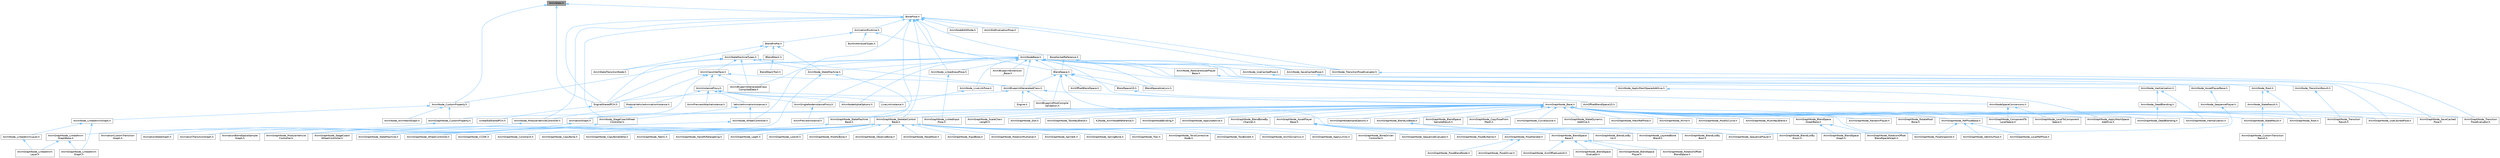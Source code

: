digraph "AnimStats.h"
{
 // INTERACTIVE_SVG=YES
 // LATEX_PDF_SIZE
  bgcolor="transparent";
  edge [fontname=Helvetica,fontsize=10,labelfontname=Helvetica,labelfontsize=10];
  node [fontname=Helvetica,fontsize=10,shape=box,height=0.2,width=0.4];
  Node1 [id="Node000001",label="AnimStats.h",height=0.2,width=0.4,color="gray40", fillcolor="grey60", style="filled", fontcolor="black",tooltip=" "];
  Node1 -> Node2 [id="edge1_Node000001_Node000002",dir="back",color="steelblue1",style="solid",tooltip=" "];
  Node2 [id="Node000002",label="AnimNode_CustomProperty.h",height=0.2,width=0.4,color="grey40", fillcolor="white", style="filled",URL="$d3/ddc/AnimNode__CustomProperty_8h.html",tooltip=" "];
  Node2 -> Node3 [id="edge2_Node000002_Node000003",dir="back",color="steelblue1",style="solid",tooltip=" "];
  Node3 [id="Node000003",label="AnimGraphNode_CustomProperty.h",height=0.2,width=0.4,color="grey40", fillcolor="white", style="filled",URL="$d8/d3f/AnimGraphNode__CustomProperty_8h.html",tooltip=" "];
  Node3 -> Node4 [id="edge3_Node000003_Node000004",dir="back",color="steelblue1",style="solid",tooltip=" "];
  Node4 [id="Node000004",label="AnimGraphNode_LinkedAnim\lGraphBase.h",height=0.2,width=0.4,color="grey40", fillcolor="white", style="filled",URL="$d5/de1/AnimGraphNode__LinkedAnimGraphBase_8h.html",tooltip=" "];
  Node4 -> Node5 [id="edge4_Node000004_Node000005",dir="back",color="steelblue1",style="solid",tooltip=" "];
  Node5 [id="Node000005",label="AnimGraphNode_LinkedAnim\lGraph.h",height=0.2,width=0.4,color="grey40", fillcolor="white", style="filled",URL="$da/dd5/AnimGraphNode__LinkedAnimGraph_8h.html",tooltip=" "];
  Node4 -> Node6 [id="edge5_Node000004_Node000006",dir="back",color="steelblue1",style="solid",tooltip=" "];
  Node6 [id="Node000006",label="AnimGraphNode_LinkedAnim\lLayer.h",height=0.2,width=0.4,color="grey40", fillcolor="white", style="filled",URL="$dc/d51/AnimGraphNode__LinkedAnimLayer_8h.html",tooltip=" "];
  Node2 -> Node7 [id="edge6_Node000002_Node000007",dir="back",color="steelblue1",style="solid",tooltip=" "];
  Node7 [id="Node000007",label="AnimNode_AnimNextGraph.h",height=0.2,width=0.4,color="grey40", fillcolor="white", style="filled",URL="$d5/d20/AnimNode__AnimNextGraph_8h.html",tooltip=" "];
  Node2 -> Node8 [id="edge7_Node000002_Node000008",dir="back",color="steelblue1",style="solid",tooltip=" "];
  Node8 [id="Node000008",label="AnimNode_LinkedAnimGraph.h",height=0.2,width=0.4,color="grey40", fillcolor="white", style="filled",URL="$d8/d5e/AnimNode__LinkedAnimGraph_8h.html",tooltip=" "];
  Node8 -> Node5 [id="edge8_Node000008_Node000005",dir="back",color="steelblue1",style="solid",tooltip=" "];
  Node8 -> Node9 [id="edge9_Node000008_Node000009",dir="back",color="steelblue1",style="solid",tooltip=" "];
  Node9 [id="Node000009",label="AnimNode_LinkedAnimLayer.h",height=0.2,width=0.4,color="grey40", fillcolor="white", style="filled",URL="$da/d11/AnimNode__LinkedAnimLayer_8h.html",tooltip=" "];
  Node9 -> Node6 [id="edge10_Node000009_Node000006",dir="back",color="steelblue1",style="solid",tooltip=" "];
  Node1 -> Node10 [id="edge11_Node000001_Node000010",dir="back",color="steelblue1",style="solid",tooltip=" "];
  Node10 [id="Node000010",label="BonePose.h",height=0.2,width=0.4,color="grey40", fillcolor="white", style="filled",URL="$dd/d83/BonePose_8h.html",tooltip=" "];
  Node10 -> Node11 [id="edge12_Node000010_Node000011",dir="back",color="steelblue1",style="solid",tooltip=" "];
  Node11 [id="Node000011",label="AnimGraphNode_SkeletalControl\lBase.h",height=0.2,width=0.4,color="grey40", fillcolor="white", style="filled",URL="$d9/dff/AnimGraphNode__SkeletalControlBase_8h.html",tooltip=" "];
  Node11 -> Node12 [id="edge13_Node000011_Node000012",dir="back",color="steelblue1",style="solid",tooltip=" "];
  Node12 [id="Node000012",label="AnimGraphNode_AnimDynamics.h",height=0.2,width=0.4,color="grey40", fillcolor="white", style="filled",URL="$da/dc2/AnimGraphNode__AnimDynamics_8h.html",tooltip=" "];
  Node11 -> Node13 [id="edge14_Node000011_Node000013",dir="back",color="steelblue1",style="solid",tooltip=" "];
  Node13 [id="Node000013",label="AnimGraphNode_ApplyLimits.h",height=0.2,width=0.4,color="grey40", fillcolor="white", style="filled",URL="$dc/d36/AnimGraphNode__ApplyLimits_8h.html",tooltip=" "];
  Node11 -> Node14 [id="edge15_Node000011_Node000014",dir="back",color="steelblue1",style="solid",tooltip=" "];
  Node14 [id="Node000014",label="AnimGraphNode_BoneDriven\lController.h",height=0.2,width=0.4,color="grey40", fillcolor="white", style="filled",URL="$df/df3/AnimGraphNode__BoneDrivenController_8h.html",tooltip=" "];
  Node11 -> Node15 [id="edge16_Node000011_Node000015",dir="back",color="steelblue1",style="solid",tooltip=" "];
  Node15 [id="Node000015",label="AnimGraphNode_CCDIK.h",height=0.2,width=0.4,color="grey40", fillcolor="white", style="filled",URL="$df/d0d/AnimGraphNode__CCDIK_8h.html",tooltip=" "];
  Node11 -> Node16 [id="edge17_Node000011_Node000016",dir="back",color="steelblue1",style="solid",tooltip=" "];
  Node16 [id="Node000016",label="AnimGraphNode_Constraint.h",height=0.2,width=0.4,color="grey40", fillcolor="white", style="filled",URL="$d2/d98/AnimGraphNode__Constraint_8h.html",tooltip=" "];
  Node11 -> Node17 [id="edge18_Node000011_Node000017",dir="back",color="steelblue1",style="solid",tooltip=" "];
  Node17 [id="Node000017",label="AnimGraphNode_CopyBone.h",height=0.2,width=0.4,color="grey40", fillcolor="white", style="filled",URL="$dc/de6/AnimGraphNode__CopyBone_8h.html",tooltip=" "];
  Node11 -> Node18 [id="edge19_Node000011_Node000018",dir="back",color="steelblue1",style="solid",tooltip=" "];
  Node18 [id="Node000018",label="AnimGraphNode_CopyBoneDelta.h",height=0.2,width=0.4,color="grey40", fillcolor="white", style="filled",URL="$d8/d60/AnimGraphNode__CopyBoneDelta_8h.html",tooltip=" "];
  Node11 -> Node19 [id="edge20_Node000011_Node000019",dir="back",color="steelblue1",style="solid",tooltip=" "];
  Node19 [id="Node000019",label="AnimGraphNode_Fabrik.h",height=0.2,width=0.4,color="grey40", fillcolor="white", style="filled",URL="$d6/d79/AnimGraphNode__Fabrik_8h.html",tooltip=" "];
  Node11 -> Node20 [id="edge21_Node000011_Node000020",dir="back",color="steelblue1",style="solid",tooltip=" "];
  Node20 [id="Node000020",label="AnimGraphNode_HandIKRetargeting.h",height=0.2,width=0.4,color="grey40", fillcolor="white", style="filled",URL="$dd/dee/AnimGraphNode__HandIKRetargeting_8h.html",tooltip=" "];
  Node11 -> Node21 [id="edge22_Node000011_Node000021",dir="back",color="steelblue1",style="solid",tooltip=" "];
  Node21 [id="Node000021",label="AnimGraphNode_LegIK.h",height=0.2,width=0.4,color="grey40", fillcolor="white", style="filled",URL="$d3/d59/AnimGraphNode__LegIK_8h.html",tooltip=" "];
  Node11 -> Node22 [id="edge23_Node000011_Node000022",dir="back",color="steelblue1",style="solid",tooltip=" "];
  Node22 [id="Node000022",label="AnimGraphNode_LookAt.h",height=0.2,width=0.4,color="grey40", fillcolor="white", style="filled",URL="$dd/de3/AnimGraphNode__LookAt_8h.html",tooltip=" "];
  Node11 -> Node23 [id="edge24_Node000011_Node000023",dir="back",color="steelblue1",style="solid",tooltip=" "];
  Node23 [id="Node000023",label="AnimGraphNode_ModifyBone.h",height=0.2,width=0.4,color="grey40", fillcolor="white", style="filled",URL="$d1/d8e/AnimGraphNode__ModifyBone_8h.html",tooltip=" "];
  Node11 -> Node24 [id="edge25_Node000011_Node000024",dir="back",color="steelblue1",style="solid",tooltip=" "];
  Node24 [id="Node000024",label="AnimGraphNode_ModularVehicle\lController.h",height=0.2,width=0.4,color="grey40", fillcolor="white", style="filled",URL="$d3/d04/AnimGraphNode__ModularVehicleController_8h.html",tooltip=" "];
  Node11 -> Node25 [id="edge26_Node000011_Node000025",dir="back",color="steelblue1",style="solid",tooltip=" "];
  Node25 [id="Node000025",label="AnimGraphNode_ObserveBone.h",height=0.2,width=0.4,color="grey40", fillcolor="white", style="filled",URL="$d0/dcc/AnimGraphNode__ObserveBone_8h.html",tooltip=" "];
  Node11 -> Node26 [id="edge27_Node000011_Node000026",dir="back",color="steelblue1",style="solid",tooltip=" "];
  Node26 [id="Node000026",label="AnimGraphNode_ResetRoot.h",height=0.2,width=0.4,color="grey40", fillcolor="white", style="filled",URL="$dd/da9/AnimGraphNode__ResetRoot_8h.html",tooltip=" "];
  Node11 -> Node27 [id="edge28_Node000011_Node000027",dir="back",color="steelblue1",style="solid",tooltip=" "];
  Node27 [id="Node000027",label="AnimGraphNode_RigidBody.h",height=0.2,width=0.4,color="grey40", fillcolor="white", style="filled",URL="$d0/d05/AnimGraphNode__RigidBody_8h.html",tooltip=" "];
  Node11 -> Node28 [id="edge29_Node000011_Node000028",dir="back",color="steelblue1",style="solid",tooltip=" "];
  Node28 [id="Node000028",label="AnimGraphNode_RotationMultiplier.h",height=0.2,width=0.4,color="grey40", fillcolor="white", style="filled",URL="$d6/d16/AnimGraphNode__RotationMultiplier_8h.html",tooltip=" "];
  Node11 -> Node29 [id="edge30_Node000011_Node000029",dir="back",color="steelblue1",style="solid",tooltip=" "];
  Node29 [id="Node000029",label="AnimGraphNode_SplineIK.h",height=0.2,width=0.4,color="grey40", fillcolor="white", style="filled",URL="$d0/d7e/AnimGraphNode__SplineIK_8h.html",tooltip=" "];
  Node11 -> Node30 [id="edge31_Node000011_Node000030",dir="back",color="steelblue1",style="solid",tooltip=" "];
  Node30 [id="Node000030",label="AnimGraphNode_SpringBone.h",height=0.2,width=0.4,color="grey40", fillcolor="white", style="filled",URL="$dc/d38/AnimGraphNode__SpringBone_8h.html",tooltip=" "];
  Node11 -> Node31 [id="edge32_Node000011_Node000031",dir="back",color="steelblue1",style="solid",tooltip=" "];
  Node31 [id="Node000031",label="AnimGraphNode_StageCoach\lWheelController.h",height=0.2,width=0.4,color="grey40", fillcolor="white", style="filled",URL="$d6/dbe/AnimGraphNode__StageCoachWheelController_8h.html",tooltip=" "];
  Node11 -> Node32 [id="edge33_Node000011_Node000032",dir="back",color="steelblue1",style="solid",tooltip=" "];
  Node32 [id="Node000032",label="AnimGraphNode_Trail.h",height=0.2,width=0.4,color="grey40", fillcolor="white", style="filled",URL="$d4/d5a/AnimGraphNode__Trail_8h.html",tooltip=" "];
  Node11 -> Node33 [id="edge34_Node000011_Node000033",dir="back",color="steelblue1",style="solid",tooltip=" "];
  Node33 [id="Node000033",label="AnimGraphNode_TwistCorrective\lNode.h",height=0.2,width=0.4,color="grey40", fillcolor="white", style="filled",URL="$de/d7f/AnimGraphNode__TwistCorrectiveNode_8h.html",tooltip=" "];
  Node11 -> Node34 [id="edge35_Node000011_Node000034",dir="back",color="steelblue1",style="solid",tooltip=" "];
  Node34 [id="Node000034",label="AnimGraphNode_TwoBoneIK.h",height=0.2,width=0.4,color="grey40", fillcolor="white", style="filled",URL="$d1/dc2/AnimGraphNode__TwoBoneIK_8h.html",tooltip=" "];
  Node11 -> Node35 [id="edge36_Node000011_Node000035",dir="back",color="steelblue1",style="solid",tooltip=" "];
  Node35 [id="Node000035",label="AnimGraphNode_WheelController.h",height=0.2,width=0.4,color="grey40", fillcolor="white", style="filled",URL="$df/de4/AnimGraphNode__WheelController_8h.html",tooltip=" "];
  Node10 -> Node36 [id="edge37_Node000010_Node000036",dir="back",color="steelblue1",style="solid",tooltip=" "];
  Node36 [id="Node000036",label="AnimNodeBase.h",height=0.2,width=0.4,color="grey40", fillcolor="white", style="filled",URL="$d9/dce/AnimNodeBase_8h.html",tooltip=" "];
  Node36 -> Node37 [id="edge38_Node000036_Node000037",dir="back",color="steelblue1",style="solid",tooltip=" "];
  Node37 [id="Node000037",label="AnimBlueprintExtension\l_Base.h",height=0.2,width=0.4,color="grey40", fillcolor="white", style="filled",URL="$d1/d73/AnimBlueprintExtension__Base_8h.html",tooltip=" "];
  Node36 -> Node38 [id="edge39_Node000036_Node000038",dir="back",color="steelblue1",style="solid",tooltip=" "];
  Node38 [id="Node000038",label="AnimBlueprintGeneratedClass.h",height=0.2,width=0.4,color="grey40", fillcolor="white", style="filled",URL="$dc/d81/AnimBlueprintGeneratedClass_8h.html",tooltip=" "];
  Node38 -> Node39 [id="edge40_Node000038_Node000039",dir="back",color="steelblue1",style="solid",tooltip=" "];
  Node39 [id="Node000039",label="AnimBlueprintPostCompile\lValidation.h",height=0.2,width=0.4,color="grey40", fillcolor="white", style="filled",URL="$de/d1b/AnimBlueprintPostCompileValidation_8h.html",tooltip=" "];
  Node38 -> Node40 [id="edge41_Node000038_Node000040",dir="back",color="steelblue1",style="solid",tooltip=" "];
  Node40 [id="Node000040",label="AnimGraphNode_Base.h",height=0.2,width=0.4,color="grey40", fillcolor="white", style="filled",URL="$d0/dfb/AnimGraphNode__Base_8h.html",tooltip=" "];
  Node40 -> Node41 [id="edge42_Node000040_Node000041",dir="back",color="steelblue1",style="solid",tooltip=" "];
  Node41 [id="Node000041",label="AnimGraphNodeAlphaOptions.h",height=0.2,width=0.4,color="grey40", fillcolor="white", style="filled",URL="$d6/df6/AnimGraphNodeAlphaOptions_8h.html",tooltip=" "];
  Node40 -> Node42 [id="edge43_Node000040_Node000042",dir="back",color="steelblue1",style="solid",tooltip=" "];
  Node42 [id="Node000042",label="AnimGraphNodeBinding.h",height=0.2,width=0.4,color="grey40", fillcolor="white", style="filled",URL="$d6/d3b/AnimGraphNodeBinding_8h.html",tooltip=" "];
  Node40 -> Node43 [id="edge44_Node000040_Node000043",dir="back",color="steelblue1",style="solid",tooltip=" "];
  Node43 [id="Node000043",label="AnimGraphNode_ApplyAdditive.h",height=0.2,width=0.4,color="grey40", fillcolor="white", style="filled",URL="$da/d67/AnimGraphNode__ApplyAdditive_8h.html",tooltip=" "];
  Node40 -> Node44 [id="edge45_Node000040_Node000044",dir="back",color="steelblue1",style="solid",tooltip=" "];
  Node44 [id="Node000044",label="AnimGraphNode_ApplyMeshSpace\lAdditive.h",height=0.2,width=0.4,color="grey40", fillcolor="white", style="filled",URL="$dd/dc4/AnimGraphNode__ApplyMeshSpaceAdditive_8h.html",tooltip=" "];
  Node40 -> Node45 [id="edge46_Node000040_Node000045",dir="back",color="steelblue1",style="solid",tooltip=" "];
  Node45 [id="Node000045",label="AnimGraphNode_AssetPlayer\lBase.h",height=0.2,width=0.4,color="grey40", fillcolor="white", style="filled",URL="$d1/d4f/AnimGraphNode__AssetPlayerBase_8h.html",tooltip=" "];
  Node45 -> Node46 [id="edge47_Node000045_Node000046",dir="back",color="steelblue1",style="solid",tooltip=" "];
  Node46 [id="Node000046",label="AnimGraphNode_BlendSpace\lBase.h",height=0.2,width=0.4,color="grey40", fillcolor="white", style="filled",URL="$d7/d6d/AnimGraphNode__BlendSpaceBase_8h.html",tooltip=" "];
  Node46 -> Node47 [id="edge48_Node000046_Node000047",dir="back",color="steelblue1",style="solid",tooltip=" "];
  Node47 [id="Node000047",label="AnimGraphNode_AimOffsetLookAt.h",height=0.2,width=0.4,color="grey40", fillcolor="white", style="filled",URL="$d2/daa/AnimGraphNode__AimOffsetLookAt_8h.html",tooltip=" "];
  Node46 -> Node48 [id="edge49_Node000046_Node000048",dir="back",color="steelblue1",style="solid",tooltip=" "];
  Node48 [id="Node000048",label="AnimGraphNode_BlendSpace\lEvaluator.h",height=0.2,width=0.4,color="grey40", fillcolor="white", style="filled",URL="$d0/d5d/AnimGraphNode__BlendSpaceEvaluator_8h.html",tooltip=" "];
  Node46 -> Node49 [id="edge50_Node000046_Node000049",dir="back",color="steelblue1",style="solid",tooltip=" "];
  Node49 [id="Node000049",label="AnimGraphNode_BlendSpace\lPlayer.h",height=0.2,width=0.4,color="grey40", fillcolor="white", style="filled",URL="$d2/d22/AnimGraphNode__BlendSpacePlayer_8h.html",tooltip=" "];
  Node46 -> Node50 [id="edge51_Node000046_Node000050",dir="back",color="steelblue1",style="solid",tooltip=" "];
  Node50 [id="Node000050",label="AnimGraphNode_RotationOffset\lBlendSpace.h",height=0.2,width=0.4,color="grey40", fillcolor="white", style="filled",URL="$dc/dd5/AnimGraphNode__RotationOffsetBlendSpace_8h.html",tooltip=" "];
  Node45 -> Node51 [id="edge52_Node000045_Node000051",dir="back",color="steelblue1",style="solid",tooltip=" "];
  Node51 [id="Node000051",label="AnimGraphNode_PoseByName.h",height=0.2,width=0.4,color="grey40", fillcolor="white", style="filled",URL="$d7/d02/AnimGraphNode__PoseByName_8h.html",tooltip=" "];
  Node45 -> Node52 [id="edge53_Node000045_Node000052",dir="back",color="steelblue1",style="solid",tooltip=" "];
  Node52 [id="Node000052",label="AnimGraphNode_PoseHandler.h",height=0.2,width=0.4,color="grey40", fillcolor="white", style="filled",URL="$df/dfb/AnimGraphNode__PoseHandler_8h.html",tooltip=" "];
  Node52 -> Node53 [id="edge54_Node000052_Node000053",dir="back",color="steelblue1",style="solid",tooltip=" "];
  Node53 [id="Node000053",label="AnimGraphNode_PoseBlendNode.h",height=0.2,width=0.4,color="grey40", fillcolor="white", style="filled",URL="$de/d70/AnimGraphNode__PoseBlendNode_8h.html",tooltip=" "];
  Node52 -> Node54 [id="edge55_Node000052_Node000054",dir="back",color="steelblue1",style="solid",tooltip=" "];
  Node54 [id="Node000054",label="AnimGraphNode_PoseDriver.h",height=0.2,width=0.4,color="grey40", fillcolor="white", style="filled",URL="$d7/d7d/AnimGraphNode__PoseDriver_8h.html",tooltip=" "];
  Node45 -> Node55 [id="edge56_Node000045_Node000055",dir="back",color="steelblue1",style="solid",tooltip=" "];
  Node55 [id="Node000055",label="AnimGraphNode_SequenceEvaluator.h",height=0.2,width=0.4,color="grey40", fillcolor="white", style="filled",URL="$d1/d1c/AnimGraphNode__SequenceEvaluator_8h.html",tooltip=" "];
  Node45 -> Node56 [id="edge57_Node000045_Node000056",dir="back",color="steelblue1",style="solid",tooltip=" "];
  Node56 [id="Node000056",label="AnimGraphNode_SequencePlayer.h",height=0.2,width=0.4,color="grey40", fillcolor="white", style="filled",URL="$d2/d91/AnimGraphNode__SequencePlayer_8h.html",tooltip=" "];
  Node40 -> Node57 [id="edge58_Node000040_Node000057",dir="back",color="steelblue1",style="solid",tooltip=" "];
  Node57 [id="Node000057",label="AnimGraphNode_BlendBoneBy\lChannel.h",height=0.2,width=0.4,color="grey40", fillcolor="white", style="filled",URL="$de/da9/AnimGraphNode__BlendBoneByChannel_8h.html",tooltip=" "];
  Node40 -> Node58 [id="edge59_Node000040_Node000058",dir="back",color="steelblue1",style="solid",tooltip=" "];
  Node58 [id="Node000058",label="AnimGraphNode_BlendListBase.h",height=0.2,width=0.4,color="grey40", fillcolor="white", style="filled",URL="$d7/d20/AnimGraphNode__BlendListBase_8h.html",tooltip=" "];
  Node58 -> Node59 [id="edge60_Node000058_Node000059",dir="back",color="steelblue1",style="solid",tooltip=" "];
  Node59 [id="Node000059",label="AnimGraphNode_BlendListBy\lBool.h",height=0.2,width=0.4,color="grey40", fillcolor="white", style="filled",URL="$d9/d9d/AnimGraphNode__BlendListByBool_8h.html",tooltip=" "];
  Node58 -> Node60 [id="edge61_Node000058_Node000060",dir="back",color="steelblue1",style="solid",tooltip=" "];
  Node60 [id="Node000060",label="AnimGraphNode_BlendListBy\lEnum.h",height=0.2,width=0.4,color="grey40", fillcolor="white", style="filled",URL="$de/d60/AnimGraphNode__BlendListByEnum_8h.html",tooltip=" "];
  Node58 -> Node61 [id="edge62_Node000058_Node000061",dir="back",color="steelblue1",style="solid",tooltip=" "];
  Node61 [id="Node000061",label="AnimGraphNode_BlendListBy\lInt.h",height=0.2,width=0.4,color="grey40", fillcolor="white", style="filled",URL="$dc/df2/AnimGraphNode__BlendListByInt_8h.html",tooltip=" "];
  Node58 -> Node62 [id="edge63_Node000058_Node000062",dir="back",color="steelblue1",style="solid",tooltip=" "];
  Node62 [id="Node000062",label="AnimGraphNode_LayeredBone\lBlend.h",height=0.2,width=0.4,color="grey40", fillcolor="white", style="filled",URL="$d2/d01/AnimGraphNode__LayeredBoneBlend_8h.html",tooltip=" "];
  Node40 -> Node63 [id="edge64_Node000040_Node000063",dir="back",color="steelblue1",style="solid",tooltip=" "];
  Node63 [id="Node000063",label="AnimGraphNode_BlendSpace\lGraphBase.h",height=0.2,width=0.4,color="grey40", fillcolor="white", style="filled",URL="$d6/d44/AnimGraphNode__BlendSpaceGraphBase_8h.html",tooltip=" "];
  Node63 -> Node64 [id="edge65_Node000063_Node000064",dir="back",color="steelblue1",style="solid",tooltip=" "];
  Node64 [id="Node000064",label="AnimGraphNode_BlendSpace\lGraph.h",height=0.2,width=0.4,color="grey40", fillcolor="white", style="filled",URL="$d7/d81/AnimGraphNode__BlendSpaceGraph_8h.html",tooltip=" "];
  Node63 -> Node65 [id="edge66_Node000063_Node000065",dir="back",color="steelblue1",style="solid",tooltip=" "];
  Node65 [id="Node000065",label="AnimGraphNode_RotationOffset\lBlendSpaceGraph.h",height=0.2,width=0.4,color="grey40", fillcolor="white", style="filled",URL="$d0/d4c/AnimGraphNode__RotationOffsetBlendSpaceGraph_8h.html",tooltip=" "];
  Node40 -> Node66 [id="edge67_Node000040_Node000066",dir="back",color="steelblue1",style="solid",tooltip=" "];
  Node66 [id="Node000066",label="AnimGraphNode_BlendSpace\lSampleResult.h",height=0.2,width=0.4,color="grey40", fillcolor="white", style="filled",URL="$de/df8/AnimGraphNode__BlendSpaceSampleResult_8h.html",tooltip=" "];
  Node40 -> Node67 [id="edge68_Node000040_Node000067",dir="back",color="steelblue1",style="solid",tooltip=" "];
  Node67 [id="Node000067",label="AnimGraphNode_ComponentTo\lLocalSpace.h",height=0.2,width=0.4,color="grey40", fillcolor="white", style="filled",URL="$d1/d3f/AnimGraphNode__ComponentToLocalSpace_8h.html",tooltip=" "];
  Node40 -> Node68 [id="edge69_Node000040_Node000068",dir="back",color="steelblue1",style="solid",tooltip=" "];
  Node68 [id="Node000068",label="AnimGraphNode_CopyPoseFrom\lMesh.h",height=0.2,width=0.4,color="grey40", fillcolor="white", style="filled",URL="$d6/d71/AnimGraphNode__CopyPoseFromMesh_8h.html",tooltip=" "];
  Node40 -> Node69 [id="edge70_Node000040_Node000069",dir="back",color="steelblue1",style="solid",tooltip=" "];
  Node69 [id="Node000069",label="AnimGraphNode_CurveSource.h",height=0.2,width=0.4,color="grey40", fillcolor="white", style="filled",URL="$dc/de5/AnimGraphNode__CurveSource_8h.html",tooltip=" "];
  Node40 -> Node3 [id="edge71_Node000040_Node000003",dir="back",color="steelblue1",style="solid",tooltip=" "];
  Node40 -> Node70 [id="edge72_Node000040_Node000070",dir="back",color="steelblue1",style="solid",tooltip=" "];
  Node70 [id="Node000070",label="AnimGraphNode_DeadBlending.h",height=0.2,width=0.4,color="grey40", fillcolor="white", style="filled",URL="$d8/d73/AnimGraphNode__DeadBlending_8h.html",tooltip=" "];
  Node40 -> Node71 [id="edge73_Node000040_Node000071",dir="back",color="steelblue1",style="solid",tooltip=" "];
  Node71 [id="Node000071",label="AnimGraphNode_Inertialization.h",height=0.2,width=0.4,color="grey40", fillcolor="white", style="filled",URL="$d7/d66/AnimGraphNode__Inertialization_8h.html",tooltip=" "];
  Node40 -> Node72 [id="edge74_Node000040_Node000072",dir="back",color="steelblue1",style="solid",tooltip=" "];
  Node72 [id="Node000072",label="AnimGraphNode_LinkedInput\lPose.h",height=0.2,width=0.4,color="grey40", fillcolor="white", style="filled",URL="$d7/d8c/AnimGraphNode__LinkedInputPose_8h.html",tooltip=" "];
  Node40 -> Node73 [id="edge75_Node000040_Node000073",dir="back",color="steelblue1",style="solid",tooltip=" "];
  Node73 [id="Node000073",label="AnimGraphNode_LocalToComponent\lSpace.h",height=0.2,width=0.4,color="grey40", fillcolor="white", style="filled",URL="$d6/d01/AnimGraphNode__LocalToComponentSpace_8h.html",tooltip=" "];
  Node40 -> Node74 [id="edge76_Node000040_Node000074",dir="back",color="steelblue1",style="solid",tooltip=" "];
  Node74 [id="Node000074",label="AnimGraphNode_MakeDynamic\lAdditive.h",height=0.2,width=0.4,color="grey40", fillcolor="white", style="filled",URL="$d4/dc9/AnimGraphNode__MakeDynamicAdditive_8h.html",tooltip=" "];
  Node40 -> Node75 [id="edge77_Node000040_Node000075",dir="back",color="steelblue1",style="solid",tooltip=" "];
  Node75 [id="Node000075",label="AnimGraphNode_MeshRefPose.h",height=0.2,width=0.4,color="grey40", fillcolor="white", style="filled",URL="$d3/d58/AnimGraphNode__MeshRefPose_8h.html",tooltip=" "];
  Node40 -> Node76 [id="edge78_Node000040_Node000076",dir="back",color="steelblue1",style="solid",tooltip=" "];
  Node76 [id="Node000076",label="AnimGraphNode_Mirror.h",height=0.2,width=0.4,color="grey40", fillcolor="white", style="filled",URL="$de/d96/AnimGraphNode__Mirror_8h.html",tooltip=" "];
  Node40 -> Node77 [id="edge79_Node000040_Node000077",dir="back",color="steelblue1",style="solid",tooltip=" "];
  Node77 [id="Node000077",label="AnimGraphNode_ModifyCurve.h",height=0.2,width=0.4,color="grey40", fillcolor="white", style="filled",URL="$d5/d09/AnimGraphNode__ModifyCurve_8h.html",tooltip=" "];
  Node40 -> Node78 [id="edge80_Node000040_Node000078",dir="back",color="steelblue1",style="solid",tooltip=" "];
  Node78 [id="Node000078",label="AnimGraphNode_MultiWayBlend.h",height=0.2,width=0.4,color="grey40", fillcolor="white", style="filled",URL="$dd/dcb/AnimGraphNode__MultiWayBlend_8h.html",tooltip=" "];
  Node40 -> Node79 [id="edge81_Node000040_Node000079",dir="back",color="steelblue1",style="solid",tooltip=" "];
  Node79 [id="Node000079",label="AnimGraphNode_PoseSnapshot.h",height=0.2,width=0.4,color="grey40", fillcolor="white", style="filled",URL="$d1/d92/AnimGraphNode__PoseSnapshot_8h.html",tooltip=" "];
  Node40 -> Node80 [id="edge82_Node000040_Node000080",dir="back",color="steelblue1",style="solid",tooltip=" "];
  Node80 [id="Node000080",label="AnimGraphNode_RandomPlayer.h",height=0.2,width=0.4,color="grey40", fillcolor="white", style="filled",URL="$dc/d48/AnimGraphNode__RandomPlayer_8h.html",tooltip=" "];
  Node40 -> Node81 [id="edge83_Node000040_Node000081",dir="back",color="steelblue1",style="solid",tooltip=" "];
  Node81 [id="Node000081",label="AnimGraphNode_RefPoseBase.h",height=0.2,width=0.4,color="grey40", fillcolor="white", style="filled",URL="$d8/d34/AnimGraphNode__RefPoseBase_8h.html",tooltip=" "];
  Node81 -> Node82 [id="edge84_Node000081_Node000082",dir="back",color="steelblue1",style="solid",tooltip=" "];
  Node82 [id="Node000082",label="AnimGraphNode_IdentityPose.h",height=0.2,width=0.4,color="grey40", fillcolor="white", style="filled",URL="$d8/dac/AnimGraphNode__IdentityPose_8h.html",tooltip=" "];
  Node81 -> Node83 [id="edge85_Node000081_Node000083",dir="back",color="steelblue1",style="solid",tooltip=" "];
  Node83 [id="Node000083",label="AnimGraphNode_LocalRefPose.h",height=0.2,width=0.4,color="grey40", fillcolor="white", style="filled",URL="$df/d6f/AnimGraphNode__LocalRefPose_8h.html",tooltip=" "];
  Node81 -> Node79 [id="edge86_Node000081_Node000079",dir="back",color="steelblue1",style="solid",tooltip=" "];
  Node40 -> Node84 [id="edge87_Node000040_Node000084",dir="back",color="steelblue1",style="solid",tooltip=" "];
  Node84 [id="Node000084",label="AnimGraphNode_Root.h",height=0.2,width=0.4,color="grey40", fillcolor="white", style="filled",URL="$d2/d39/AnimGraphNode__Root_8h.html",tooltip=" "];
  Node40 -> Node85 [id="edge88_Node000040_Node000085",dir="back",color="steelblue1",style="solid",tooltip=" "];
  Node85 [id="Node000085",label="AnimGraphNode_RotateRoot\lBone.h",height=0.2,width=0.4,color="grey40", fillcolor="white", style="filled",URL="$d4/de0/AnimGraphNode__RotateRootBone_8h.html",tooltip=" "];
  Node40 -> Node86 [id="edge89_Node000040_Node000086",dir="back",color="steelblue1",style="solid",tooltip=" "];
  Node86 [id="Node000086",label="AnimGraphNode_SaveCached\lPose.h",height=0.2,width=0.4,color="grey40", fillcolor="white", style="filled",URL="$df/d5e/AnimGraphNode__SaveCachedPose_8h.html",tooltip=" "];
  Node40 -> Node87 [id="edge90_Node000040_Node000087",dir="back",color="steelblue1",style="solid",tooltip=" "];
  Node87 [id="Node000087",label="AnimGraphNode_ScaleChain\lLength.h",height=0.2,width=0.4,color="grey40", fillcolor="white", style="filled",URL="$d9/df8/AnimGraphNode__ScaleChainLength_8h.html",tooltip=" "];
  Node40 -> Node11 [id="edge91_Node000040_Node000011",dir="back",color="steelblue1",style="solid",tooltip=" "];
  Node40 -> Node88 [id="edge92_Node000040_Node000088",dir="back",color="steelblue1",style="solid",tooltip=" "];
  Node88 [id="Node000088",label="AnimGraphNode_Slot.h",height=0.2,width=0.4,color="grey40", fillcolor="white", style="filled",URL="$df/d63/AnimGraphNode__Slot_8h.html",tooltip=" "];
  Node40 -> Node89 [id="edge93_Node000040_Node000089",dir="back",color="steelblue1",style="solid",tooltip=" "];
  Node89 [id="Node000089",label="AnimGraphNode_StateMachine\lBase.h",height=0.2,width=0.4,color="grey40", fillcolor="white", style="filled",URL="$dc/d11/AnimGraphNode__StateMachineBase_8h.html",tooltip=" "];
  Node89 -> Node90 [id="edge94_Node000089_Node000090",dir="back",color="steelblue1",style="solid",tooltip=" "];
  Node90 [id="Node000090",label="AnimGraphNode_StateMachine.h",height=0.2,width=0.4,color="grey40", fillcolor="white", style="filled",URL="$d9/d4d/AnimGraphNode__StateMachine_8h.html",tooltip=" "];
  Node40 -> Node91 [id="edge95_Node000040_Node000091",dir="back",color="steelblue1",style="solid",tooltip=" "];
  Node91 [id="Node000091",label="AnimGraphNode_StateResult.h",height=0.2,width=0.4,color="grey40", fillcolor="white", style="filled",URL="$d3/d7e/AnimGraphNode__StateResult_8h.html",tooltip=" "];
  Node91 -> Node92 [id="edge96_Node000091_Node000092",dir="back",color="steelblue1",style="solid",tooltip=" "];
  Node92 [id="Node000092",label="AnimGraphNode_CustomTransition\lResult.h",height=0.2,width=0.4,color="grey40", fillcolor="white", style="filled",URL="$df/d6e/AnimGraphNode__CustomTransitionResult_8h.html",tooltip=" "];
  Node40 -> Node93 [id="edge97_Node000040_Node000093",dir="back",color="steelblue1",style="solid",tooltip=" "];
  Node93 [id="Node000093",label="AnimGraphNode_Transition\lPoseEvaluator.h",height=0.2,width=0.4,color="grey40", fillcolor="white", style="filled",URL="$d8/dec/AnimGraphNode__TransitionPoseEvaluator_8h.html",tooltip=" "];
  Node40 -> Node94 [id="edge98_Node000040_Node000094",dir="back",color="steelblue1",style="solid",tooltip=" "];
  Node94 [id="Node000094",label="AnimGraphNode_Transition\lResult.h",height=0.2,width=0.4,color="grey40", fillcolor="white", style="filled",URL="$d7/d74/AnimGraphNode__TransitionResult_8h.html",tooltip=" "];
  Node40 -> Node95 [id="edge99_Node000040_Node000095",dir="back",color="steelblue1",style="solid",tooltip=" "];
  Node95 [id="Node000095",label="AnimGraphNode_TwoWayBlend.h",height=0.2,width=0.4,color="grey40", fillcolor="white", style="filled",URL="$d0/df0/AnimGraphNode__TwoWayBlend_8h.html",tooltip=" "];
  Node40 -> Node96 [id="edge100_Node000040_Node000096",dir="back",color="steelblue1",style="solid",tooltip=" "];
  Node96 [id="Node000096",label="AnimGraphNode_UseCachedPose.h",height=0.2,width=0.4,color="grey40", fillcolor="white", style="filled",URL="$d8/d30/AnimGraphNode__UseCachedPose_8h.html",tooltip=" "];
  Node40 -> Node97 [id="edge101_Node000040_Node000097",dir="back",color="steelblue1",style="solid",tooltip=" "];
  Node97 [id="Node000097",label="AnimationGraph.h",height=0.2,width=0.4,color="grey40", fillcolor="white", style="filled",URL="$df/d2e/AnimationGraph_8h.html",tooltip=" "];
  Node97 -> Node98 [id="edge102_Node000097_Node000098",dir="back",color="steelblue1",style="solid",tooltip=" "];
  Node98 [id="Node000098",label="AnimationBlendSpaceSample\lGraph.h",height=0.2,width=0.4,color="grey40", fillcolor="white", style="filled",URL="$d1/d35/AnimationBlendSpaceSampleGraph_8h.html",tooltip=" "];
  Node97 -> Node99 [id="edge103_Node000097_Node000099",dir="back",color="steelblue1",style="solid",tooltip=" "];
  Node99 [id="Node000099",label="AnimationCustomTransition\lGraph.h",height=0.2,width=0.4,color="grey40", fillcolor="white", style="filled",URL="$dc/d6c/AnimationCustomTransitionGraph_8h.html",tooltip=" "];
  Node97 -> Node100 [id="edge104_Node000097_Node000100",dir="back",color="steelblue1",style="solid",tooltip=" "];
  Node100 [id="Node000100",label="AnimationStateGraph.h",height=0.2,width=0.4,color="grey40", fillcolor="white", style="filled",URL="$d1/d71/AnimationStateGraph_8h.html",tooltip=" "];
  Node97 -> Node101 [id="edge105_Node000097_Node000101",dir="back",color="steelblue1",style="solid",tooltip=" "];
  Node101 [id="Node000101",label="AnimationTransitionGraph.h",height=0.2,width=0.4,color="grey40", fillcolor="white", style="filled",URL="$d2/d0b/AnimationTransitionGraph_8h.html",tooltip=" "];
  Node40 -> Node102 [id="edge106_Node000040_Node000102",dir="back",color="steelblue1",style="solid",tooltip=" "];
  Node102 [id="Node000102",label="K2Node_AnimNodeReference.h",height=0.2,width=0.4,color="grey40", fillcolor="white", style="filled",URL="$d2/d81/K2Node__AnimNodeReference_8h.html",tooltip=" "];
  Node38 -> Node103 [id="edge107_Node000038_Node000103",dir="back",color="steelblue1",style="solid",tooltip=" "];
  Node103 [id="Node000103",label="Engine.h",height=0.2,width=0.4,color="grey40", fillcolor="white", style="filled",URL="$d1/d34/Public_2Engine_8h.html",tooltip=" "];
  Node38 -> Node104 [id="edge108_Node000038_Node000104",dir="back",color="steelblue1",style="solid",tooltip=" "];
  Node104 [id="Node000104",label="EngineSharedPCH.h",height=0.2,width=0.4,color="grey40", fillcolor="white", style="filled",URL="$dc/dbb/EngineSharedPCH_8h.html",tooltip=" "];
  Node104 -> Node105 [id="edge109_Node000104_Node000105",dir="back",color="steelblue1",style="solid",tooltip=" "];
  Node105 [id="Node000105",label="UnrealEdSharedPCH.h",height=0.2,width=0.4,color="grey40", fillcolor="white", style="filled",URL="$d1/de6/UnrealEdSharedPCH_8h.html",tooltip=" "];
  Node36 -> Node40 [id="edge110_Node000036_Node000040",dir="back",color="steelblue1",style="solid",tooltip=" "];
  Node36 -> Node106 [id="edge111_Node000036_Node000106",dir="back",color="steelblue1",style="solid",tooltip=" "];
  Node106 [id="Node000106",label="AnimNodeAlphaOptions.h",height=0.2,width=0.4,color="grey40", fillcolor="white", style="filled",URL="$df/d96/AnimNodeAlphaOptions_8h.html",tooltip=" "];
  Node36 -> Node107 [id="edge112_Node000036_Node000107",dir="back",color="steelblue1",style="solid",tooltip=" "];
  Node107 [id="Node000107",label="AnimNodeSpaceConversions.h",height=0.2,width=0.4,color="grey40", fillcolor="white", style="filled",URL="$da/d0a/AnimNodeSpaceConversions_8h.html",tooltip=" "];
  Node107 -> Node67 [id="edge113_Node000107_Node000067",dir="back",color="steelblue1",style="solid",tooltip=" "];
  Node107 -> Node73 [id="edge114_Node000107_Node000073",dir="back",color="steelblue1",style="solid",tooltip=" "];
  Node36 -> Node108 [id="edge115_Node000036_Node000108",dir="back",color="steelblue1",style="solid",tooltip=" "];
  Node108 [id="Node000108",label="AnimNode_ApplyMeshSpaceAdditive.h",height=0.2,width=0.4,color="grey40", fillcolor="white", style="filled",URL="$d9/d6b/AnimNode__ApplyMeshSpaceAdditive_8h.html",tooltip=" "];
  Node108 -> Node44 [id="edge116_Node000108_Node000044",dir="back",color="steelblue1",style="solid",tooltip=" "];
  Node36 -> Node2 [id="edge117_Node000036_Node000002",dir="back",color="steelblue1",style="solid",tooltip=" "];
  Node36 -> Node109 [id="edge118_Node000036_Node000109",dir="back",color="steelblue1",style="solid",tooltip=" "];
  Node109 [id="Node000109",label="AnimNode_Inertialization.h",height=0.2,width=0.4,color="grey40", fillcolor="white", style="filled",URL="$d8/d62/AnimNode__Inertialization_8h.html",tooltip=" "];
  Node109 -> Node71 [id="edge119_Node000109_Node000071",dir="back",color="steelblue1",style="solid",tooltip=" "];
  Node109 -> Node110 [id="edge120_Node000109_Node000110",dir="back",color="steelblue1",style="solid",tooltip=" "];
  Node110 [id="Node000110",label="AnimNode_DeadBlending.h",height=0.2,width=0.4,color="grey40", fillcolor="white", style="filled",URL="$df/dfa/AnimNode__DeadBlending_8h.html",tooltip=" "];
  Node110 -> Node70 [id="edge121_Node000110_Node000070",dir="back",color="steelblue1",style="solid",tooltip=" "];
  Node36 -> Node111 [id="edge122_Node000036_Node000111",dir="back",color="steelblue1",style="solid",tooltip=" "];
  Node111 [id="Node000111",label="AnimNode_LinkedInputPose.h",height=0.2,width=0.4,color="grey40", fillcolor="white", style="filled",URL="$d3/d07/AnimNode__LinkedInputPose_8h.html",tooltip=" "];
  Node111 -> Node72 [id="edge123_Node000111_Node000072",dir="back",color="steelblue1",style="solid",tooltip=" "];
  Node36 -> Node112 [id="edge124_Node000036_Node000112",dir="back",color="steelblue1",style="solid",tooltip=" "];
  Node112 [id="Node000112",label="AnimNode_LiveLinkPose.h",height=0.2,width=0.4,color="grey40", fillcolor="white", style="filled",URL="$df/d09/AnimNode__LiveLinkPose_8h.html",tooltip=" "];
  Node112 -> Node113 [id="edge125_Node000112_Node000113",dir="back",color="steelblue1",style="solid",tooltip=" "];
  Node113 [id="Node000113",label="LiveLinkInstance.h",height=0.2,width=0.4,color="grey40", fillcolor="white", style="filled",URL="$d5/d97/LiveLinkInstance_8h.html",tooltip=" "];
  Node36 -> Node114 [id="edge126_Node000036_Node000114",dir="back",color="steelblue1",style="solid",tooltip=" "];
  Node114 [id="Node000114",label="AnimNode_RelevantAssetPlayer\lBase.h",height=0.2,width=0.4,color="grey40", fillcolor="white", style="filled",URL="$d5/d02/AnimNode__RelevantAssetPlayerBase_8h.html",tooltip=" "];
  Node114 -> Node115 [id="edge127_Node000114_Node000115",dir="back",color="steelblue1",style="solid",tooltip=" "];
  Node115 [id="Node000115",label="AnimNode_AssetPlayerBase.h",height=0.2,width=0.4,color="grey40", fillcolor="white", style="filled",URL="$db/d4a/AnimNode__AssetPlayerBase_8h.html",tooltip=" "];
  Node115 -> Node116 [id="edge128_Node000115_Node000116",dir="back",color="steelblue1",style="solid",tooltip=" "];
  Node116 [id="Node000116",label="AnimNode_SequencePlayer.h",height=0.2,width=0.4,color="grey40", fillcolor="white", style="filled",URL="$d6/d7e/AnimNode__SequencePlayer_8h.html",tooltip=" "];
  Node116 -> Node56 [id="edge129_Node000116_Node000056",dir="back",color="steelblue1",style="solid",tooltip=" "];
  Node36 -> Node117 [id="edge130_Node000036_Node000117",dir="back",color="steelblue1",style="solid",tooltip=" "];
  Node117 [id="Node000117",label="AnimNode_Root.h",height=0.2,width=0.4,color="grey40", fillcolor="white", style="filled",URL="$d3/d2c/AnimNode__Root_8h.html",tooltip=" "];
  Node117 -> Node84 [id="edge131_Node000117_Node000084",dir="back",color="steelblue1",style="solid",tooltip=" "];
  Node117 -> Node118 [id="edge132_Node000117_Node000118",dir="back",color="steelblue1",style="solid",tooltip=" "];
  Node118 [id="Node000118",label="AnimNode_StateResult.h",height=0.2,width=0.4,color="grey40", fillcolor="white", style="filled",URL="$d5/ded/AnimNode__StateResult_8h.html",tooltip=" "];
  Node118 -> Node91 [id="edge133_Node000118_Node000091",dir="back",color="steelblue1",style="solid",tooltip=" "];
  Node36 -> Node119 [id="edge134_Node000036_Node000119",dir="back",color="steelblue1",style="solid",tooltip=" "];
  Node119 [id="Node000119",label="AnimNode_SaveCachedPose.h",height=0.2,width=0.4,color="grey40", fillcolor="white", style="filled",URL="$d8/d46/AnimNode__SaveCachedPose_8h.html",tooltip=" "];
  Node119 -> Node86 [id="edge135_Node000119_Node000086",dir="back",color="steelblue1",style="solid",tooltip=" "];
  Node36 -> Node120 [id="edge136_Node000036_Node000120",dir="back",color="steelblue1",style="solid",tooltip=" "];
  Node120 [id="Node000120",label="AnimNode_StateMachine.h",height=0.2,width=0.4,color="grey40", fillcolor="white", style="filled",URL="$df/d8f/AnimNode__StateMachine_8h.html",tooltip=" "];
  Node120 -> Node90 [id="edge137_Node000120_Node000090",dir="back",color="steelblue1",style="solid",tooltip=" "];
  Node120 -> Node89 [id="edge138_Node000120_Node000089",dir="back",color="steelblue1",style="solid",tooltip=" "];
  Node36 -> Node121 [id="edge139_Node000036_Node000121",dir="back",color="steelblue1",style="solid",tooltip=" "];
  Node121 [id="Node000121",label="AnimNode_TransitionPoseEvaluator.h",height=0.2,width=0.4,color="grey40", fillcolor="white", style="filled",URL="$db/df6/AnimNode__TransitionPoseEvaluator_8h.html",tooltip=" "];
  Node121 -> Node93 [id="edge140_Node000121_Node000093",dir="back",color="steelblue1",style="solid",tooltip=" "];
  Node36 -> Node122 [id="edge141_Node000036_Node000122",dir="back",color="steelblue1",style="solid",tooltip=" "];
  Node122 [id="Node000122",label="AnimNode_TransitionResult.h",height=0.2,width=0.4,color="grey40", fillcolor="white", style="filled",URL="$d7/d1b/AnimNode__TransitionResult_8h.html",tooltip=" "];
  Node122 -> Node94 [id="edge142_Node000122_Node000094",dir="back",color="steelblue1",style="solid",tooltip=" "];
  Node36 -> Node123 [id="edge143_Node000036_Node000123",dir="back",color="steelblue1",style="solid",tooltip=" "];
  Node123 [id="Node000123",label="AnimNode_UseCachedPose.h",height=0.2,width=0.4,color="grey40", fillcolor="white", style="filled",URL="$de/d6a/AnimNode__UseCachedPose_8h.html",tooltip=" "];
  Node123 -> Node96 [id="edge144_Node000123_Node000096",dir="back",color="steelblue1",style="solid",tooltip=" "];
  Node36 -> Node124 [id="edge145_Node000036_Node000124",dir="back",color="steelblue1",style="solid",tooltip=" "];
  Node124 [id="Node000124",label="AnimSingleNodeInstanceProxy.h",height=0.2,width=0.4,color="grey40", fillcolor="white", style="filled",URL="$dc/de5/AnimSingleNodeInstanceProxy_8h.html",tooltip=" "];
  Node124 -> Node125 [id="edge146_Node000124_Node000125",dir="back",color="steelblue1",style="solid",tooltip=" "];
  Node125 [id="Node000125",label="AnimPreviewInstance.h",height=0.2,width=0.4,color="grey40", fillcolor="white", style="filled",URL="$d1/d84/AnimPreviewInstance_8h.html",tooltip=" "];
  Node36 -> Node126 [id="edge147_Node000036_Node000126",dir="back",color="steelblue1",style="solid",tooltip=" "];
  Node126 [id="Node000126",label="BlendSpace.h",height=0.2,width=0.4,color="grey40", fillcolor="white", style="filled",URL="$d7/d9b/BlendSpace_8h.html",tooltip=" "];
  Node126 -> Node127 [id="edge148_Node000126_Node000127",dir="back",color="steelblue1",style="solid",tooltip=" "];
  Node127 [id="Node000127",label="AimOffsetBlendSpace.h",height=0.2,width=0.4,color="grey40", fillcolor="white", style="filled",URL="$d3/d5d/AimOffsetBlendSpace_8h.html",tooltip=" "];
  Node126 -> Node38 [id="edge149_Node000126_Node000038",dir="back",color="steelblue1",style="solid",tooltip=" "];
  Node126 -> Node39 [id="edge150_Node000126_Node000039",dir="back",color="steelblue1",style="solid",tooltip=" "];
  Node126 -> Node46 [id="edge151_Node000126_Node000046",dir="back",color="steelblue1",style="solid",tooltip=" "];
  Node126 -> Node128 [id="edge152_Node000126_Node000128",dir="back",color="steelblue1",style="solid",tooltip=" "];
  Node128 [id="Node000128",label="BlendSpace1D.h",height=0.2,width=0.4,color="grey40", fillcolor="white", style="filled",URL="$d5/d90/BlendSpace1D_8h.html",tooltip=" "];
  Node128 -> Node129 [id="edge153_Node000128_Node000129",dir="back",color="steelblue1",style="solid",tooltip=" "];
  Node129 [id="Node000129",label="AimOffsetBlendSpace1D.h",height=0.2,width=0.4,color="grey40", fillcolor="white", style="filled",URL="$d4/d4c/AimOffsetBlendSpace1D_8h.html",tooltip=" "];
  Node126 -> Node130 [id="edge154_Node000126_Node000130",dir="back",color="steelblue1",style="solid",tooltip=" "];
  Node130 [id="Node000130",label="BlendSpaceAnalysis.h",height=0.2,width=0.4,color="grey40", fillcolor="white", style="filled",URL="$d7/daf/BlendSpaceAnalysis_8h.html",tooltip=" "];
  Node36 -> Node104 [id="edge155_Node000036_Node000104",dir="back",color="steelblue1",style="solid",tooltip=" "];
  Node36 -> Node131 [id="edge156_Node000036_Node000131",dir="back",color="steelblue1",style="solid",tooltip=" "];
  Node131 [id="Node000131",label="IAnimBlueprintGeneratedClass\lCompiledData.h",height=0.2,width=0.4,color="grey40", fillcolor="white", style="filled",URL="$d6/de8/IAnimBlueprintGeneratedClassCompiledData_8h.html",tooltip=" "];
  Node10 -> Node132 [id="edge157_Node000010_Node000132",dir="back",color="steelblue1",style="solid",tooltip=" "];
  Node132 [id="Node000132",label="AnimNodeEditMode.h",height=0.2,width=0.4,color="grey40", fillcolor="white", style="filled",URL="$df/df6/AnimNodeEditMode_8h.html",tooltip=" "];
  Node10 -> Node111 [id="edge158_Node000010_Node000111",dir="back",color="steelblue1",style="solid",tooltip=" "];
  Node10 -> Node133 [id="edge159_Node000010_Node000133",dir="back",color="steelblue1",style="solid",tooltip=" "];
  Node133 [id="Node000133",label="AnimNode_ModularVehicleController.h",height=0.2,width=0.4,color="grey40", fillcolor="white", style="filled",URL="$d8/d10/AnimNode__ModularVehicleController_8h.html",tooltip=" "];
  Node133 -> Node24 [id="edge160_Node000133_Node000024",dir="back",color="steelblue1",style="solid",tooltip=" "];
  Node10 -> Node119 [id="edge161_Node000010_Node000119",dir="back",color="steelblue1",style="solid",tooltip=" "];
  Node10 -> Node134 [id="edge162_Node000010_Node000134",dir="back",color="steelblue1",style="solid",tooltip=" "];
  Node134 [id="Node000134",label="AnimNode_StageCoachWheel\lController.h",height=0.2,width=0.4,color="grey40", fillcolor="white", style="filled",URL="$d0/d68/AnimNode__StageCoachWheelController_8h.html",tooltip=" "];
  Node134 -> Node31 [id="edge163_Node000134_Node000031",dir="back",color="steelblue1",style="solid",tooltip=" "];
  Node10 -> Node121 [id="edge164_Node000010_Node000121",dir="back",color="steelblue1",style="solid",tooltip=" "];
  Node10 -> Node135 [id="edge165_Node000010_Node000135",dir="back",color="steelblue1",style="solid",tooltip=" "];
  Node135 [id="Node000135",label="AnimNode_WheelController.h",height=0.2,width=0.4,color="grey40", fillcolor="white", style="filled",URL="$d4/dbf/AnimNode__WheelController_8h.html",tooltip=" "];
  Node135 -> Node35 [id="edge166_Node000135_Node000035",dir="back",color="steelblue1",style="solid",tooltip=" "];
  Node10 -> Node125 [id="edge167_Node000010_Node000125",dir="back",color="steelblue1",style="solid",tooltip=" "];
  Node10 -> Node136 [id="edge168_Node000010_Node000136",dir="back",color="steelblue1",style="solid",tooltip=" "];
  Node136 [id="Node000136",label="AnimSlotEvaluationPose.h",height=0.2,width=0.4,color="grey40", fillcolor="white", style="filled",URL="$db/d61/AnimSlotEvaluationPose_8h.html",tooltip=" "];
  Node10 -> Node137 [id="edge169_Node000010_Node000137",dir="back",color="steelblue1",style="solid",tooltip=" "];
  Node137 [id="Node000137",label="AnimationRuntime.h",height=0.2,width=0.4,color="grey40", fillcolor="white", style="filled",URL="$da/d93/AnimationRuntime_8h.html",tooltip=" "];
  Node137 -> Node138 [id="edge170_Node000137_Node000138",dir="back",color="steelblue1",style="solid",tooltip=" "];
  Node138 [id="Node000138",label="BlendProfile.h",height=0.2,width=0.4,color="grey40", fillcolor="white", style="filled",URL="$d6/d9c/BlendProfile_8h.html",tooltip=" "];
  Node138 -> Node120 [id="edge171_Node000138_Node000120",dir="back",color="steelblue1",style="solid",tooltip=" "];
  Node138 -> Node139 [id="edge172_Node000138_Node000139",dir="back",color="steelblue1",style="solid",tooltip=" "];
  Node139 [id="Node000139",label="AnimStateMachineTypes.h",height=0.2,width=0.4,color="grey40", fillcolor="white", style="filled",URL="$d2/dc8/AnimStateMachineTypes_8h.html",tooltip=" "];
  Node139 -> Node38 [id="edge173_Node000139_Node000038",dir="back",color="steelblue1",style="solid",tooltip=" "];
  Node139 -> Node140 [id="edge174_Node000139_Node000140",dir="back",color="steelblue1",style="solid",tooltip=" "];
  Node140 [id="Node000140",label="AnimClassInterface.h",height=0.2,width=0.4,color="grey40", fillcolor="white", style="filled",URL="$df/dce/AnimClassInterface_8h.html",tooltip=" "];
  Node140 -> Node38 [id="edge175_Node000140_Node000038",dir="back",color="steelblue1",style="solid",tooltip=" "];
  Node140 -> Node141 [id="edge176_Node000140_Node000141",dir="back",color="steelblue1",style="solid",tooltip=" "];
  Node141 [id="Node000141",label="AnimInstanceProxy.h",height=0.2,width=0.4,color="grey40", fillcolor="white", style="filled",URL="$d6/d6e/AnimInstanceProxy_8h.html",tooltip=" "];
  Node141 -> Node106 [id="edge177_Node000141_Node000106",dir="back",color="steelblue1",style="solid",tooltip=" "];
  Node141 -> Node142 [id="edge178_Node000141_Node000142",dir="back",color="steelblue1",style="solid",tooltip=" "];
  Node142 [id="Node000142",label="AnimPreviewAttacheInstance.h",height=0.2,width=0.4,color="grey40", fillcolor="white", style="filled",URL="$d8/dda/AnimPreviewAttacheInstance_8h.html",tooltip=" "];
  Node141 -> Node124 [id="edge179_Node000141_Node000124",dir="back",color="steelblue1",style="solid",tooltip=" "];
  Node141 -> Node113 [id="edge180_Node000141_Node000113",dir="back",color="steelblue1",style="solid",tooltip=" "];
  Node141 -> Node143 [id="edge181_Node000141_Node000143",dir="back",color="steelblue1",style="solid",tooltip=" "];
  Node143 [id="Node000143",label="ModularVehicleAnimationInstance.h",height=0.2,width=0.4,color="grey40", fillcolor="white", style="filled",URL="$d9/d14/ModularVehicleAnimationInstance_8h.html",tooltip=" "];
  Node143 -> Node133 [id="edge182_Node000143_Node000133",dir="back",color="steelblue1",style="solid",tooltip=" "];
  Node141 -> Node144 [id="edge183_Node000141_Node000144",dir="back",color="steelblue1",style="solid",tooltip=" "];
  Node144 [id="Node000144",label="VehicleAnimationInstance.h",height=0.2,width=0.4,color="grey40", fillcolor="white", style="filled",URL="$d4/dc8/VehicleAnimationInstance_8h.html",tooltip=" "];
  Node144 -> Node134 [id="edge184_Node000144_Node000134",dir="back",color="steelblue1",style="solid",tooltip=" "];
  Node144 -> Node135 [id="edge185_Node000144_Node000135",dir="back",color="steelblue1",style="solid",tooltip=" "];
  Node140 -> Node97 [id="edge186_Node000140_Node000097",dir="back",color="steelblue1",style="solid",tooltip=" "];
  Node140 -> Node104 [id="edge187_Node000140_Node000104",dir="back",color="steelblue1",style="solid",tooltip=" "];
  Node140 -> Node131 [id="edge188_Node000140_Node000131",dir="back",color="steelblue1",style="solid",tooltip=" "];
  Node139 -> Node120 [id="edge189_Node000139_Node000120",dir="back",color="steelblue1",style="solid",tooltip=" "];
  Node139 -> Node145 [id="edge190_Node000139_Node000145",dir="back",color="steelblue1",style="solid",tooltip=" "];
  Node145 [id="Node000145",label="AnimStateTransitionNode.h",height=0.2,width=0.4,color="grey40", fillcolor="white", style="filled",URL="$d3/db4/AnimStateTransitionNode_8h.html",tooltip=" "];
  Node139 -> Node104 [id="edge191_Node000139_Node000104",dir="back",color="steelblue1",style="solid",tooltip=" "];
  Node139 -> Node131 [id="edge192_Node000139_Node000131",dir="back",color="steelblue1",style="solid",tooltip=" "];
  Node138 -> Node145 [id="edge193_Node000138_Node000145",dir="back",color="steelblue1",style="solid",tooltip=" "];
  Node138 -> Node146 [id="edge194_Node000138_Node000146",dir="back",color="steelblue1",style="solid",tooltip=" "];
  Node146 [id="Node000146",label="IBlendStack.h",height=0.2,width=0.4,color="grey40", fillcolor="white", style="filled",URL="$df/d73/IBlendStack_8h.html",tooltip=" "];
  Node146 -> Node147 [id="edge195_Node000146_Node000147",dir="back",color="steelblue1",style="solid",tooltip=" "];
  Node147 [id="Node000147",label="BlendStackTrait.h",height=0.2,width=0.4,color="grey40", fillcolor="white", style="filled",URL="$dd/dc9/BlendStackTrait_8h.html",tooltip=" "];
  Node137 -> Node126 [id="edge196_Node000137_Node000126",dir="back",color="steelblue1",style="solid",tooltip=" "];
  Node137 -> Node148 [id="edge197_Node000137_Node000148",dir="back",color="steelblue1",style="solid",tooltip=" "];
  Node148 [id="Node000148",label="BuiltInAttributeTypes.h",height=0.2,width=0.4,color="grey40", fillcolor="white", style="filled",URL="$dc/dd0/BuiltInAttributeTypes_8h.html",tooltip=" "];
  Node10 -> Node149 [id="edge198_Node000010_Node000149",dir="back",color="steelblue1",style="solid",tooltip=" "];
  Node149 [id="Node000149",label="BoneSocketReference.h",height=0.2,width=0.4,color="grey40", fillcolor="white", style="filled",URL="$d4/d1c/BoneSocketReference_8h.html",tooltip=" "];
  Node149 -> Node126 [id="edge199_Node000149_Node000126",dir="back",color="steelblue1",style="solid",tooltip=" "];
  Node149 -> Node130 [id="edge200_Node000149_Node000130",dir="back",color="steelblue1",style="solid",tooltip=" "];
  Node10 -> Node104 [id="edge201_Node000010_Node000104",dir="back",color="steelblue1",style="solid",tooltip=" "];
  Node1 -> Node104 [id="edge202_Node000001_Node000104",dir="back",color="steelblue1",style="solid",tooltip=" "];
}

